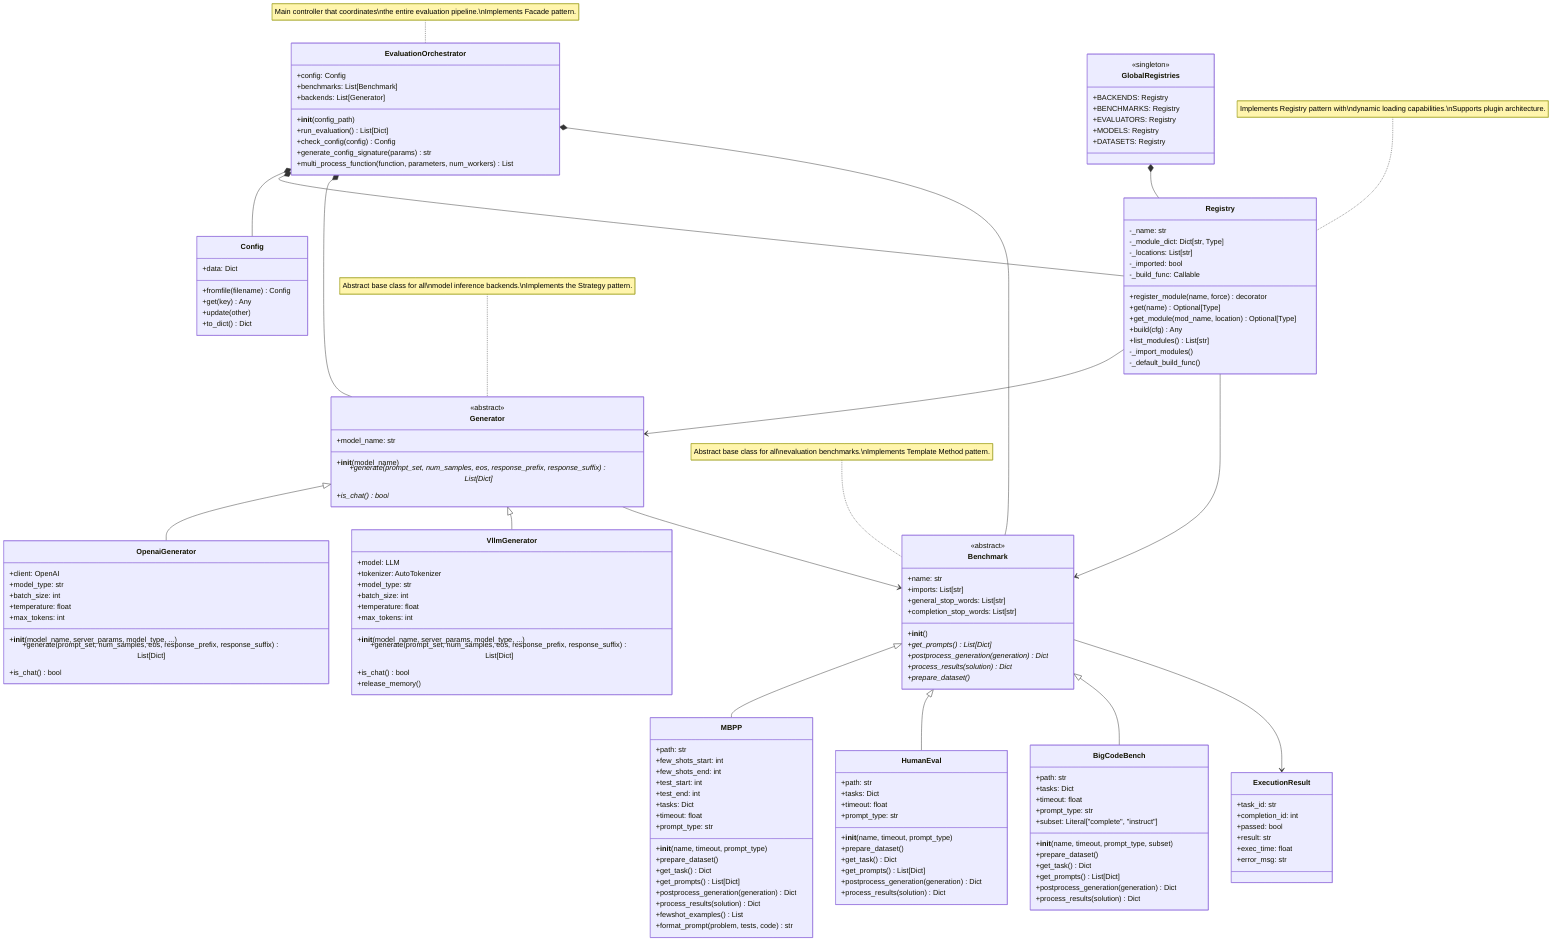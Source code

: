 classDiagram
    %% Engine Layer Classes
    class Registry {
        -_name: str
        -_module_dict: Dict[str, Type]
        -_locations: List[str]
        -_imported: bool
        -_build_func: Callable
        +register_module(name, force) decorator
        +get(name) Optional[Type]
        +get_module(mod_name, location) Optional[Type]
        +build(cfg) Any
        +list_modules() List[str]
        -_import_modules()
        -_default_build_func()
    }
    
    class Config {
        +data: Dict
        +fromfile(filename) Config
        +get(key) Any
        +update(other)
        +to_dict() Dict
    }
    
    %% Backend Layer Classes
    class Generator {
        <<abstract>>
        +model_name: str
        +__init__(model_name)
        +generate(prompt_set, num_samples, eos, response_prefix, response_suffix)* List[Dict]
        +is_chat()* bool
    }
    
    class OpenaiGenerator {
        +client: OpenAI
        +model_type: str
        +batch_size: int
        +temperature: float
        +max_tokens: int
        +__init__(model_name, server_params, model_type, ...)
        +generate(prompt_set, num_samples, eos, response_prefix, response_suffix) List[Dict]
        +is_chat() bool
    }
    
    class VllmGenerator {
        +model: LLM
        +tokenizer: AutoTokenizer
        +model_type: str
        +batch_size: int
        +temperature: float
        +max_tokens: int
        +__init__(model_name, server_params, model_type, ...)
        +generate(prompt_set, num_samples, eos, response_prefix, response_suffix) List[Dict]
        +is_chat() bool
        +release_memory()
    }
    
    
    %% Benchmark Layer Classes
    class Benchmark {
        <<abstract>>
        +name: str
        +imports: List[str]
        +general_stop_words: List[str]
        +completion_stop_words: List[str]
        +__init__()
        +get_prompts()* List[Dict]
        +postprocess_generation(generation)* Dict
        +process_results(solution)* Dict
        +prepare_dataset()*
    }
    
    class MBPP {
        +path: str
        +few_shots_start: int
        +few_shots_end: int
        +test_start: int
        +test_end: int
        +tasks: Dict
        +timeout: float
        +prompt_type: str
        +__init__(name, timeout, prompt_type)
        +prepare_dataset()
        +get_task() Dict
        +get_prompts() List[Dict]
        +postprocess_generation(generation) Dict
        +process_results(solution) Dict
        +fewshot_examples() List
        +format_prompt(problem, tests, code) str
    }
    
    class HumanEval {
        +path: str
        +tasks: Dict
        +timeout: float
        +prompt_type: str
        +__init__(name, timeout, prompt_type)
        +prepare_dataset()
        +get_task() Dict
        +get_prompts() List[Dict]
        +postprocess_generation(generation) Dict
        +process_results(solution) Dict
    }
    
    class BigCodeBench {
        +path: str
        +tasks: Dict
        +timeout: float
        +prompt_type: str
        +subset: Literal["complete", "instruct"]
        +__init__(name, timeout, prompt_type, subset)
        +prepare_dataset()
        +get_task() Dict
        +get_prompts() List[Dict]
        +postprocess_generation(generation) Dict
        +process_results(solution) Dict
    }
    
    %% Utility Classes
    class ExecutionResult {
        +task_id: str
        +completion_id: int
        +passed: bool
        +result: str
        +exec_time: float
        +error_msg: str
    }
    
    class EvaluationOrchestrator {
        +config: Config
        +benchmarks: List[Benchmark]
        +backends: List[Generator]
        +__init__(config_path)
        +run_evaluation() List[Dict]
        +check_config(config) Config
        +generate_config_signature(params) str
        +multi_process_function(function, parameters, num_workers) List
    }
    
    %% Global Registries
    class GlobalRegistries {
        <<singleton>>
        +BACKENDS: Registry
        +BENCHMARKS: Registry
        +EVALUATORS: Registry
        +MODELS: Registry
        +DATASETS: Registry
    }
    
    %% Relationships
    Generator <|-- OpenaiGenerator
    Generator <|-- VllmGenerator
    
    Benchmark <|-- MBPP
    Benchmark <|-- HumanEval
    Benchmark <|-- BigCodeBench
    
    GlobalRegistries *-- Registry
    EvaluationOrchestrator *-- Config
    
    EvaluationOrchestrator *-- Registry
    EvaluationOrchestrator *-- Generator
    EvaluationOrchestrator *-- Benchmark
    
    Benchmark --> ExecutionResult
    Generator --> Benchmark
    
    %% Registry relationships
    Registry --> Generator
    Registry --> Benchmark
    
    %% Notes
    note for Generator "Abstract base class for all\nmodel inference backends.\nImplements the Strategy pattern."
    
    note for Benchmark "Abstract base class for all\nevaluation benchmarks.\nImplements Template Method pattern."
    
    note for Registry "Implements Registry pattern with\ndynamic loading capabilities.\nSupports plugin architecture."
    
    note for EvaluationOrchestrator "Main controller that coordinates\nthe entire evaluation pipeline.\nImplements Facade pattern."